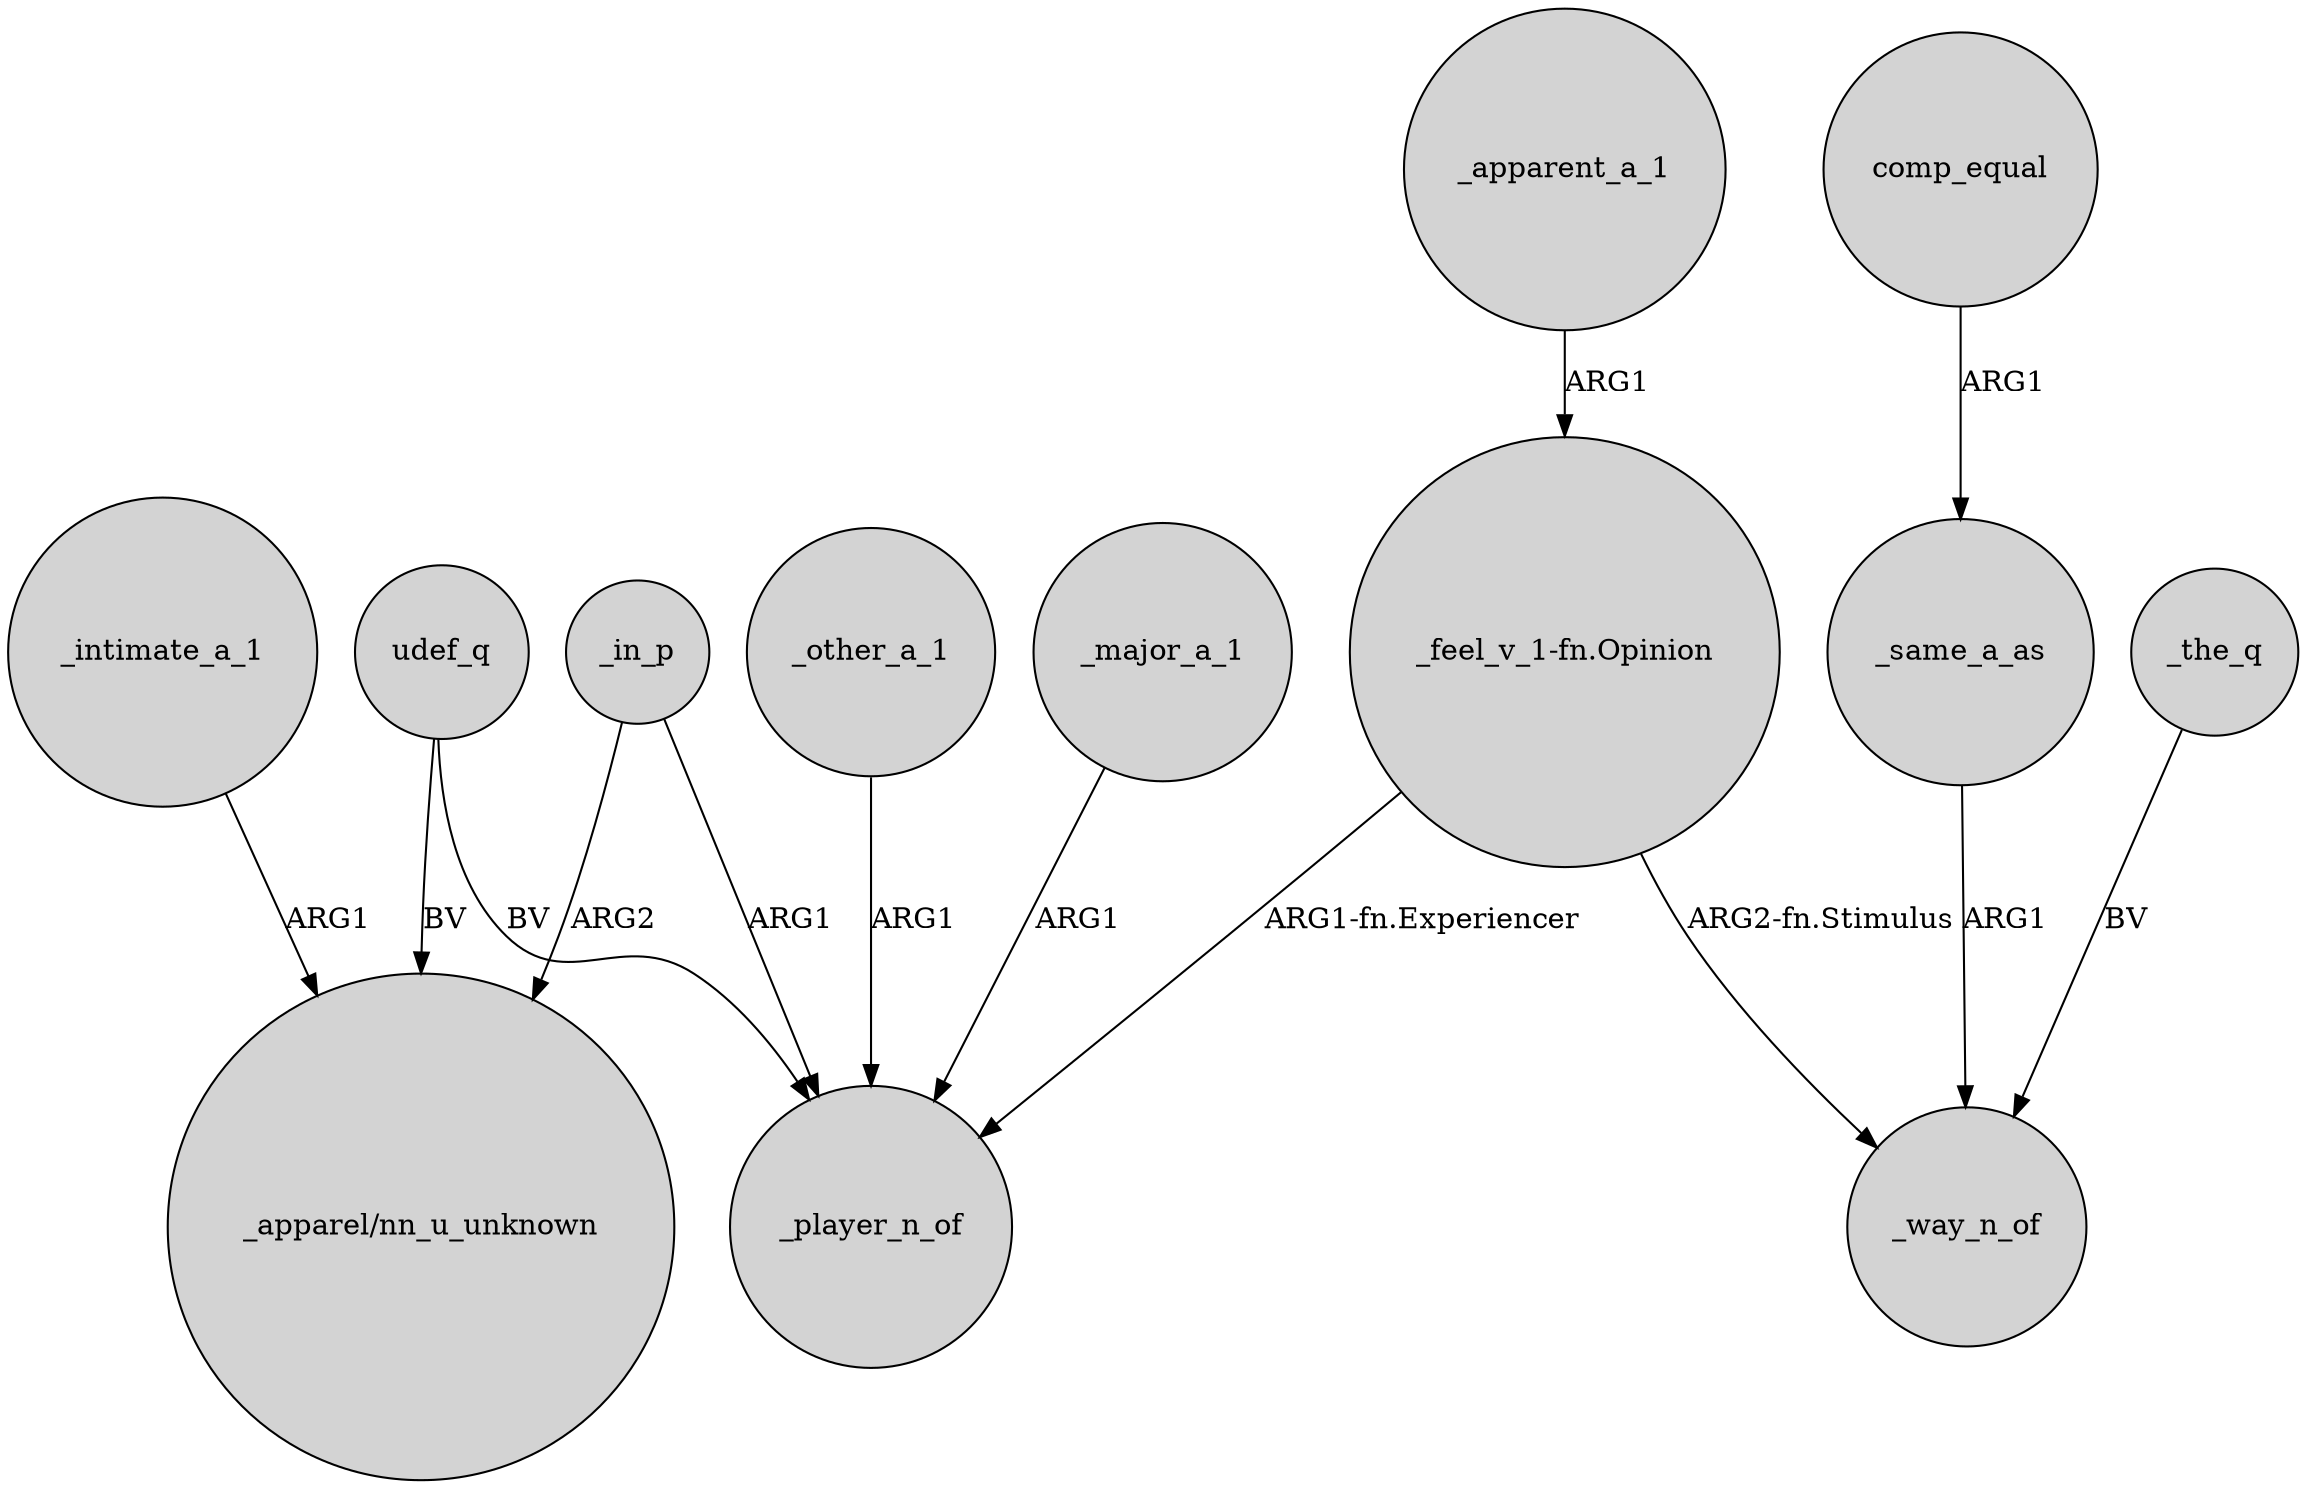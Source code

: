 digraph {
	node [shape=circle style=filled]
	udef_q -> "_apparel/nn_u_unknown" [label=BV]
	comp_equal -> _same_a_as [label=ARG1]
	_other_a_1 -> _player_n_of [label=ARG1]
	_in_p -> "_apparel/nn_u_unknown" [label=ARG2]
	_major_a_1 -> _player_n_of [label=ARG1]
	_same_a_as -> _way_n_of [label=ARG1]
	_intimate_a_1 -> "_apparel/nn_u_unknown" [label=ARG1]
	_in_p -> _player_n_of [label=ARG1]
	"_feel_v_1-fn.Opinion" -> _player_n_of [label="ARG1-fn.Experiencer"]
	_apparent_a_1 -> "_feel_v_1-fn.Opinion" [label=ARG1]
	"_feel_v_1-fn.Opinion" -> _way_n_of [label="ARG2-fn.Stimulus"]
	udef_q -> _player_n_of [label=BV]
	_the_q -> _way_n_of [label=BV]
}
